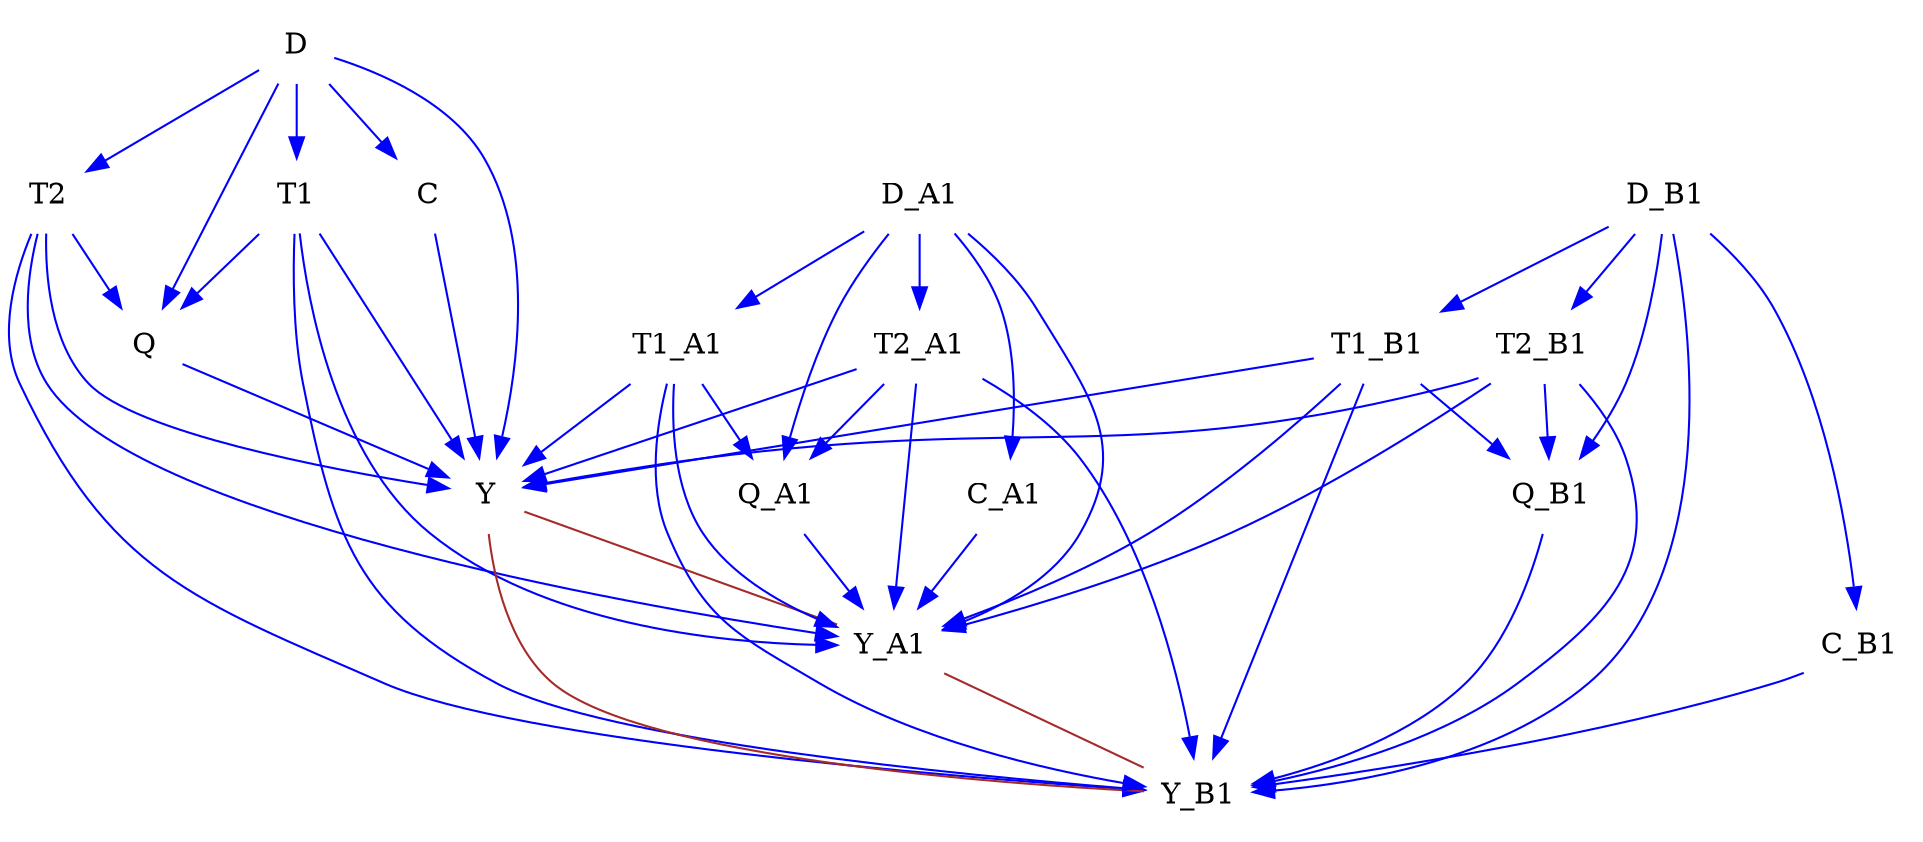 digraph {
	T1 [height=.5 shape=plaintext width=.5]
	T2 [height=.5 shape=plaintext width=.5]
	D [height=.5 shape=plaintext width=.5]
	C [height=.5 shape=plaintext width=.5]
	Q [height=.5 shape=plaintext width=.5]
	Y [height=.5 shape=plaintext width=.5]
	T1_A1 [height=.5 shape=plaintext width=.5]
	T2_A1 [height=.5 shape=plaintext width=.5]
	D_A1 [height=.5 shape=plaintext width=.5]
	C_A1 [height=.5 shape=plaintext width=.5]
	Q_A1 [height=.5 shape=plaintext width=.5]
	Y_A1 [height=.5 shape=plaintext width=.5]
	T1_B1 [height=.5 shape=plaintext width=.5]
	T2_B1 [height=.5 shape=plaintext width=.5]
	D_B1 [height=.5 shape=plaintext width=.5]
	C_B1 [height=.5 shape=plaintext width=.5]
	Q_B1 [height=.5 shape=plaintext width=.5]
	Y_B1 [height=.5 shape=plaintext width=.5]
	T1_A1 -> Q_A1 [color=blue]
	T1_B1 -> Y_B1 [color=blue]
	T2_B1 -> Y_B1 [color=blue]
	T2_B1 -> Y [color=blue]
	D -> T2 [color=blue]
	D_B1 -> Q_B1 [color=blue]
	D_B1 -> C_B1 [color=blue]
	T1_B1 -> Y_A1 [color=blue]
	T2 -> Y [color=blue]
	D_A1 -> T1_A1 [color=blue]
	D_B1 -> T1_B1 [color=blue]
	T1_A1 -> Y_A1 [color=blue]
	T2_B1 -> Q_B1 [color=blue]
	T1_B1 -> Y [color=blue]
	C_A1 -> Y_A1 [color=blue]
	D_A1 -> C_A1 [color=blue]
	D_B1 -> Y_B1 [color=blue]
	T2 -> Y_A1 [color=blue]
	Q -> Y [color=blue]
	D -> C [color=blue]
	D -> T1 [color=blue]
	D -> Y [color=blue]
	T1 -> Q [color=blue]
	C_B1 -> Y_B1 [color=blue]
	Q_B1 -> Y_B1 [color=blue]
	D_B1 -> T2_B1 [color=blue]
	D_A1 -> Q_A1 [color=blue]
	D -> Q [color=blue]
	T1 -> Y_B1 [color=blue]
	T1_A1 -> Y [color=blue]
	T2_A1 -> Y [color=blue]
	T2_A1 -> Y_B1 [color=blue]
	T2 -> Q [color=blue]
	Q_A1 -> Y_A1 [color=blue]
	T1 -> Y_A1 [color=blue]
	T2_A1 -> Q_A1 [color=blue]
	T1_B1 -> Q_B1 [color=blue]
	T2 -> Y_B1 [color=blue]
	T1_A1 -> Y_B1 [color=blue]
	T2_B1 -> Y_A1 [color=blue]
	D_A1 -> Y_A1 [color=blue]
	D_A1 -> T2_A1 [color=blue]
	T1 -> Y [color=blue]
	T2_A1 -> Y_A1 [color=blue]
	C -> Y [color=blue]
	Y -> Y_A1 [color=brown dir=none]
	Y_A1 -> Y_B1 [color=brown dir=none]
	Y -> Y_B1 [color=brown dir=none]
}
